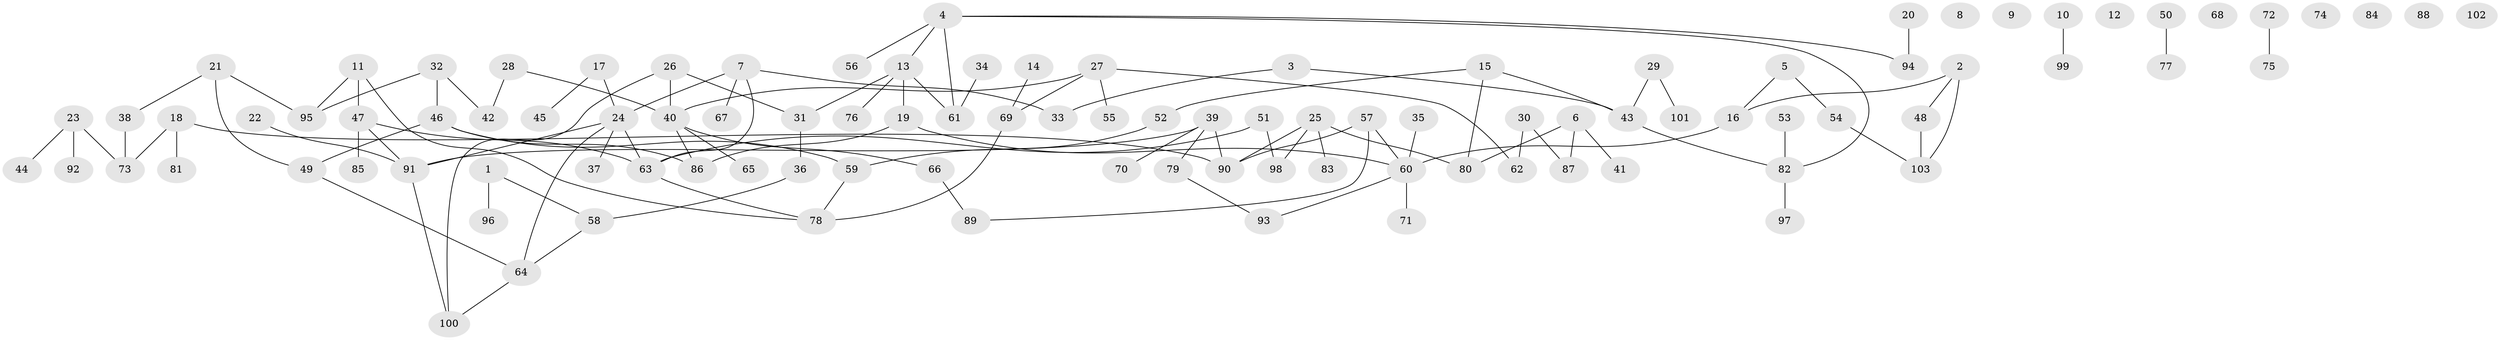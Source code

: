 // Generated by graph-tools (version 1.1) at 2025/49/03/09/25 03:49:10]
// undirected, 103 vertices, 115 edges
graph export_dot {
graph [start="1"]
  node [color=gray90,style=filled];
  1;
  2;
  3;
  4;
  5;
  6;
  7;
  8;
  9;
  10;
  11;
  12;
  13;
  14;
  15;
  16;
  17;
  18;
  19;
  20;
  21;
  22;
  23;
  24;
  25;
  26;
  27;
  28;
  29;
  30;
  31;
  32;
  33;
  34;
  35;
  36;
  37;
  38;
  39;
  40;
  41;
  42;
  43;
  44;
  45;
  46;
  47;
  48;
  49;
  50;
  51;
  52;
  53;
  54;
  55;
  56;
  57;
  58;
  59;
  60;
  61;
  62;
  63;
  64;
  65;
  66;
  67;
  68;
  69;
  70;
  71;
  72;
  73;
  74;
  75;
  76;
  77;
  78;
  79;
  80;
  81;
  82;
  83;
  84;
  85;
  86;
  87;
  88;
  89;
  90;
  91;
  92;
  93;
  94;
  95;
  96;
  97;
  98;
  99;
  100;
  101;
  102;
  103;
  1 -- 58;
  1 -- 96;
  2 -- 16;
  2 -- 48;
  2 -- 103;
  3 -- 33;
  3 -- 43;
  4 -- 13;
  4 -- 56;
  4 -- 61;
  4 -- 82;
  4 -- 94;
  5 -- 16;
  5 -- 54;
  6 -- 41;
  6 -- 80;
  6 -- 87;
  7 -- 24;
  7 -- 33;
  7 -- 63;
  7 -- 67;
  10 -- 99;
  11 -- 47;
  11 -- 78;
  11 -- 95;
  13 -- 19;
  13 -- 31;
  13 -- 61;
  13 -- 76;
  14 -- 69;
  15 -- 43;
  15 -- 52;
  15 -- 80;
  16 -- 60;
  17 -- 24;
  17 -- 45;
  18 -- 73;
  18 -- 81;
  18 -- 90;
  19 -- 60;
  19 -- 86;
  20 -- 94;
  21 -- 38;
  21 -- 49;
  21 -- 95;
  22 -- 91;
  23 -- 44;
  23 -- 73;
  23 -- 92;
  24 -- 37;
  24 -- 63;
  24 -- 64;
  24 -- 91;
  25 -- 80;
  25 -- 83;
  25 -- 90;
  25 -- 98;
  26 -- 31;
  26 -- 40;
  26 -- 100;
  27 -- 40;
  27 -- 55;
  27 -- 62;
  27 -- 69;
  28 -- 40;
  28 -- 42;
  29 -- 43;
  29 -- 101;
  30 -- 62;
  30 -- 87;
  31 -- 36;
  32 -- 42;
  32 -- 46;
  32 -- 95;
  34 -- 61;
  35 -- 60;
  36 -- 58;
  38 -- 73;
  39 -- 70;
  39 -- 79;
  39 -- 90;
  39 -- 91;
  40 -- 65;
  40 -- 66;
  40 -- 86;
  43 -- 82;
  46 -- 49;
  46 -- 59;
  46 -- 86;
  47 -- 63;
  47 -- 85;
  47 -- 91;
  48 -- 103;
  49 -- 64;
  50 -- 77;
  51 -- 63;
  51 -- 98;
  52 -- 59;
  53 -- 82;
  54 -- 103;
  57 -- 60;
  57 -- 89;
  57 -- 90;
  58 -- 64;
  59 -- 78;
  60 -- 71;
  60 -- 93;
  63 -- 78;
  64 -- 100;
  66 -- 89;
  69 -- 78;
  72 -- 75;
  79 -- 93;
  82 -- 97;
  91 -- 100;
}
